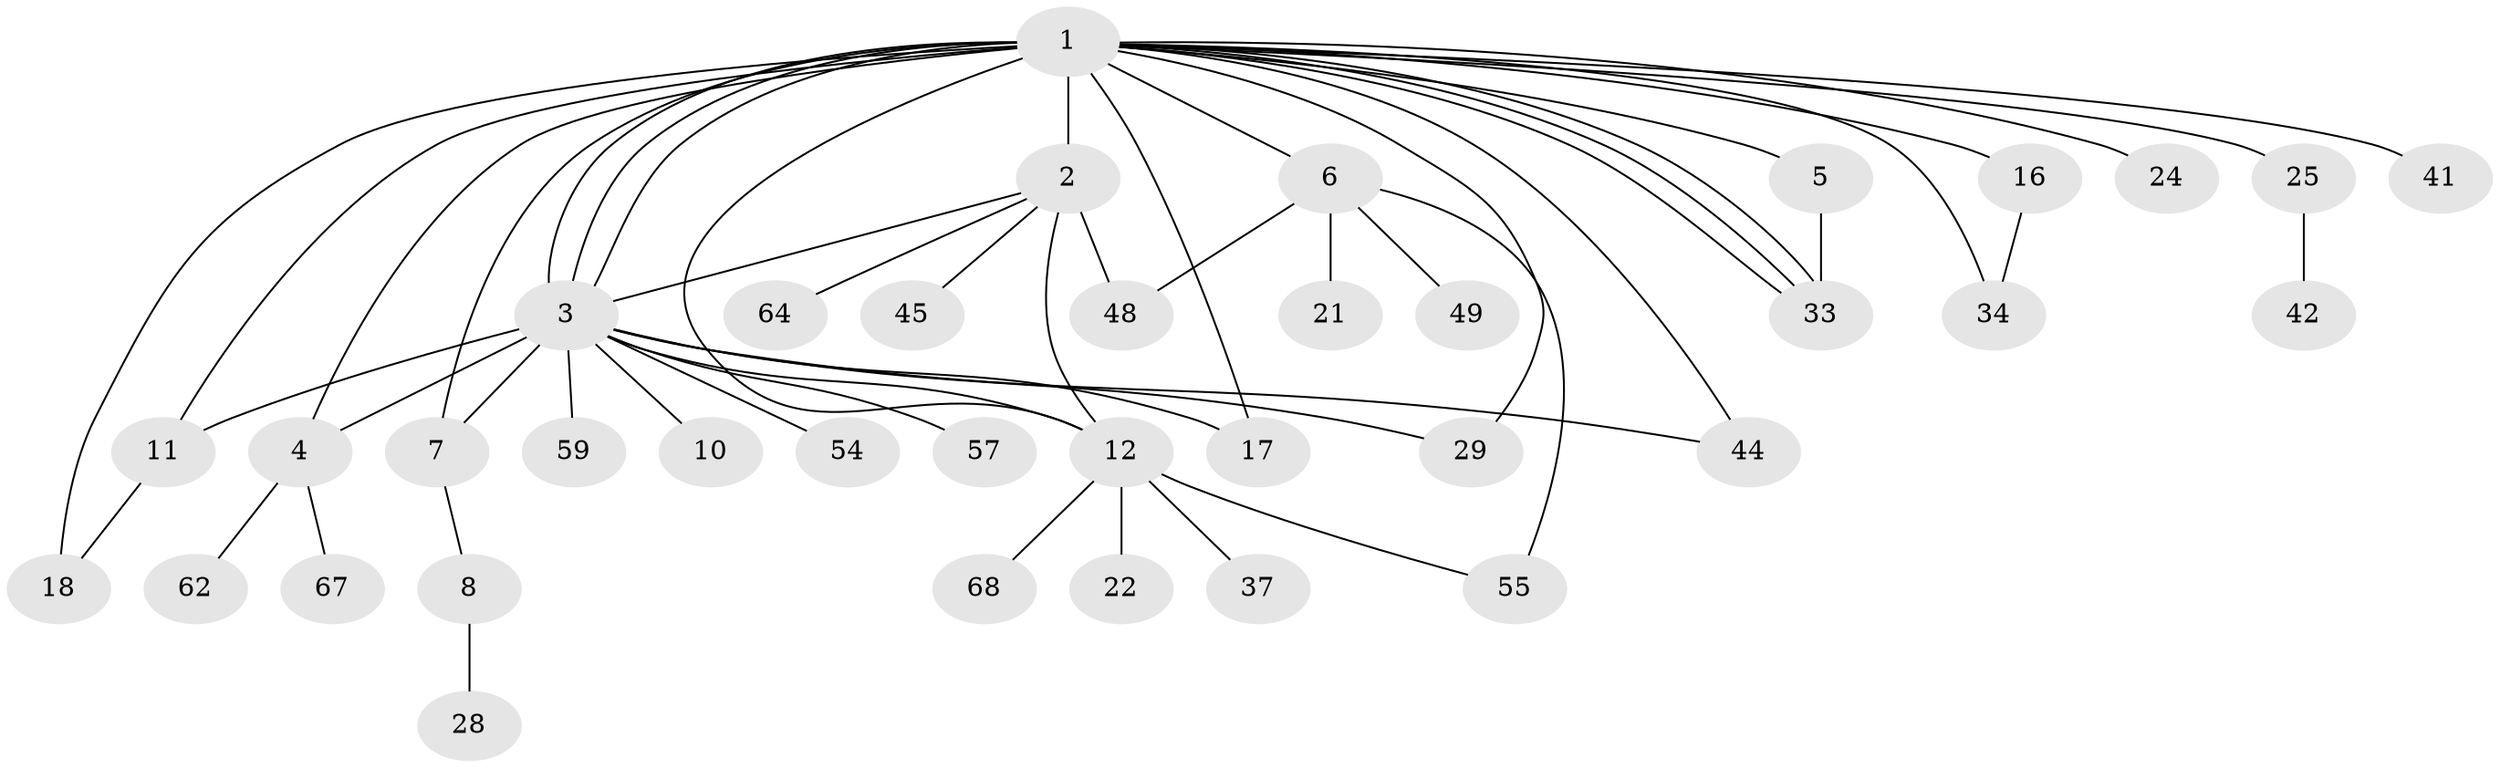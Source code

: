 // original degree distribution, {25: 0.013333333333333334, 11: 0.013333333333333334, 18: 0.013333333333333334, 4: 0.09333333333333334, 3: 0.18666666666666668, 5: 0.02666666666666667, 2: 0.16, 1: 0.48, 8: 0.013333333333333334}
// Generated by graph-tools (version 1.1) at 2025/14/03/09/25 04:14:30]
// undirected, 37 vertices, 54 edges
graph export_dot {
graph [start="1"]
  node [color=gray90,style=filled];
  1 [super="+74+72+60+56+35+40+26+27+15+23"];
  2 [super="+14+9"];
  3;
  4;
  5 [super="+36"];
  6;
  7 [super="+19"];
  8;
  10;
  11;
  12 [super="+13+70"];
  16 [super="+20"];
  17;
  18;
  21;
  22;
  24;
  25;
  28;
  29 [super="+43+30+39"];
  33;
  34;
  37;
  41;
  42;
  44 [super="+46"];
  45;
  48 [super="+50"];
  49;
  54;
  55;
  57;
  59;
  62;
  64;
  67;
  68;
  1 -- 2 [weight=4];
  1 -- 3 [weight=3];
  1 -- 3;
  1 -- 3;
  1 -- 5;
  1 -- 6;
  1 -- 11;
  1 -- 16;
  1 -- 24;
  1 -- 33;
  1 -- 33;
  1 -- 33;
  1 -- 34;
  1 -- 41;
  1 -- 18;
  1 -- 17;
  1 -- 4;
  1 -- 7;
  1 -- 25;
  1 -- 12;
  1 -- 44;
  1 -- 29;
  2 -- 3;
  2 -- 45;
  2 -- 48;
  2 -- 64;
  2 -- 12;
  3 -- 4;
  3 -- 7 [weight=2];
  3 -- 10;
  3 -- 11;
  3 -- 12;
  3 -- 17;
  3 -- 29;
  3 -- 44;
  3 -- 54;
  3 -- 57;
  3 -- 59;
  4 -- 62;
  4 -- 67;
  5 -- 33;
  6 -- 21;
  6 -- 48;
  6 -- 49;
  6 -- 55;
  7 -- 8;
  8 -- 28;
  11 -- 18;
  12 -- 68;
  12 -- 37;
  12 -- 22;
  12 -- 55;
  16 -- 34;
  25 -- 42;
}
